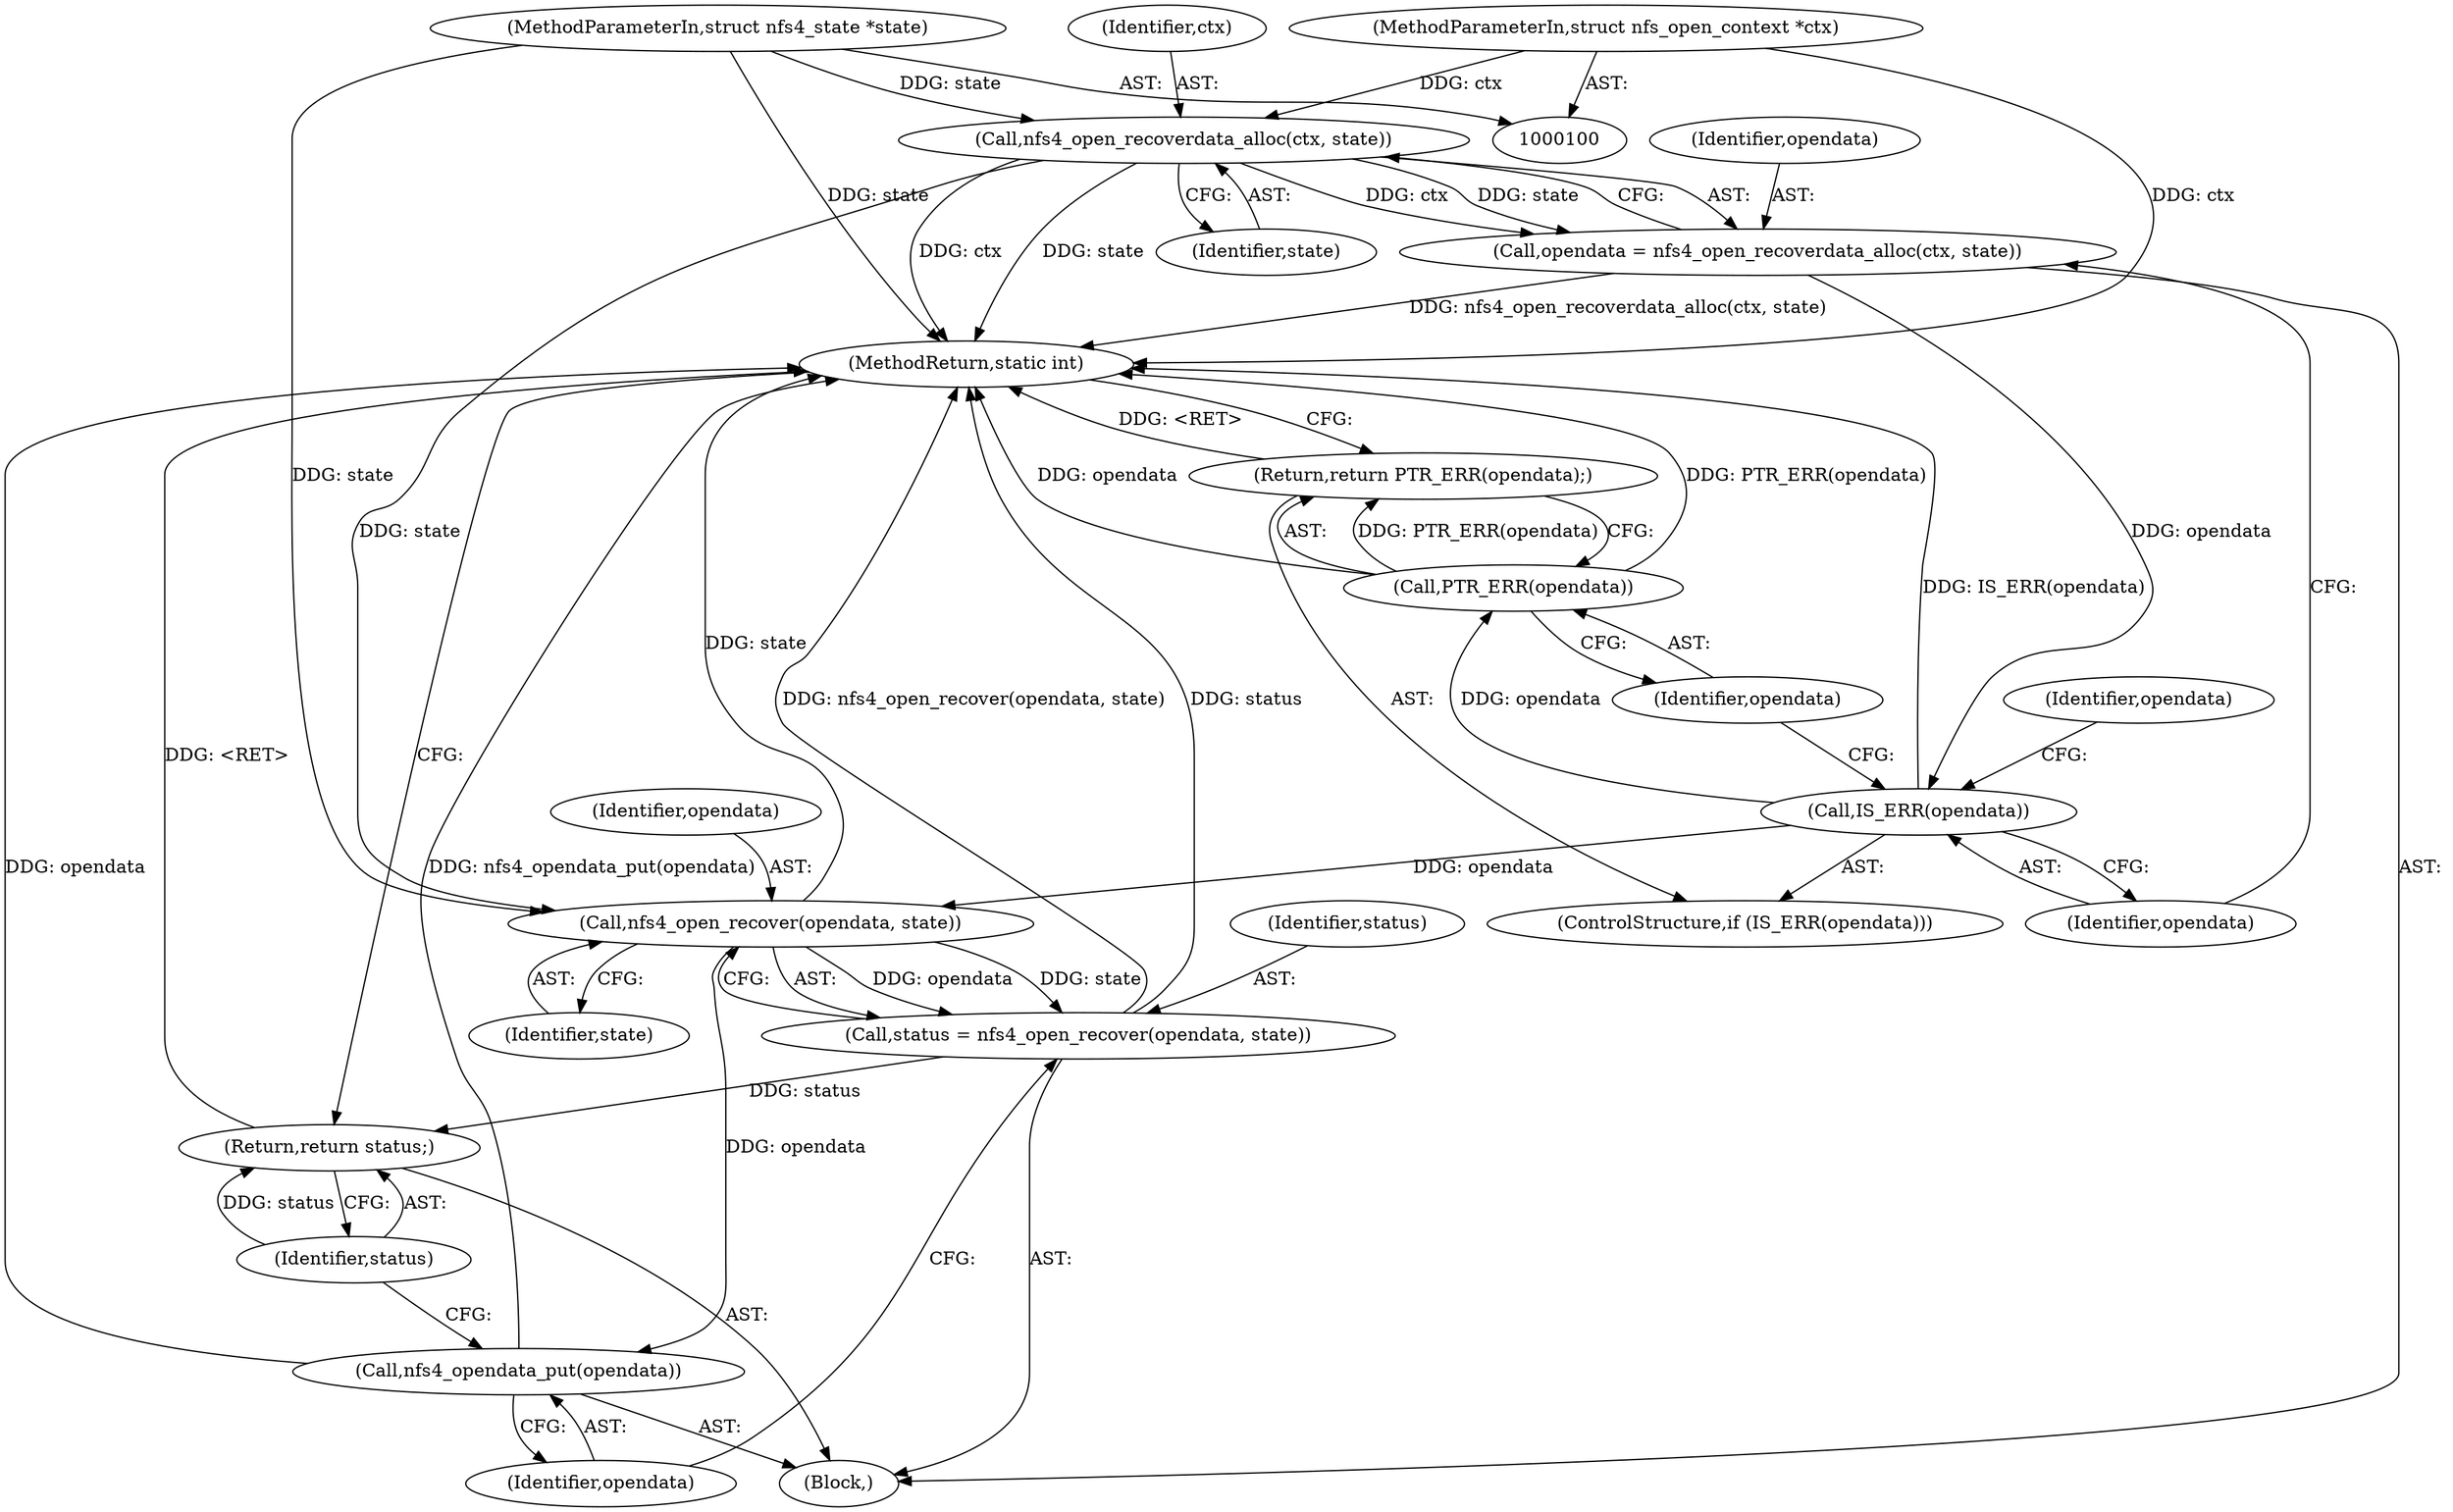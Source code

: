 digraph "0_linux_dc0b027dfadfcb8a5504f7d8052754bf8d501ab9_2@API" {
"1000113" [label="(Call,nfs4_open_recoverdata_alloc(ctx, state))"];
"1000101" [label="(MethodParameterIn,struct nfs_open_context *ctx)"];
"1000102" [label="(MethodParameterIn,struct nfs4_state *state)"];
"1000111" [label="(Call,opendata = nfs4_open_recoverdata_alloc(ctx, state))"];
"1000117" [label="(Call,IS_ERR(opendata))"];
"1000120" [label="(Call,PTR_ERR(opendata))"];
"1000119" [label="(Return,return PTR_ERR(opendata);)"];
"1000179" [label="(Call,nfs4_open_recover(opendata, state))"];
"1000177" [label="(Call,status = nfs4_open_recover(opendata, state))"];
"1000184" [label="(Return,return status;)"];
"1000182" [label="(Call,nfs4_opendata_put(opendata))"];
"1000121" [label="(Identifier,opendata)"];
"1000185" [label="(Identifier,status)"];
"1000179" [label="(Call,nfs4_open_recover(opendata, state))"];
"1000183" [label="(Identifier,opendata)"];
"1000114" [label="(Identifier,ctx)"];
"1000113" [label="(Call,nfs4_open_recoverdata_alloc(ctx, state))"];
"1000178" [label="(Identifier,status)"];
"1000112" [label="(Identifier,opendata)"];
"1000177" [label="(Call,status = nfs4_open_recover(opendata, state))"];
"1000103" [label="(Block,)"];
"1000115" [label="(Identifier,state)"];
"1000180" [label="(Identifier,opendata)"];
"1000116" [label="(ControlStructure,if (IS_ERR(opendata)))"];
"1000101" [label="(MethodParameterIn,struct nfs_open_context *ctx)"];
"1000118" [label="(Identifier,opendata)"];
"1000111" [label="(Call,opendata = nfs4_open_recoverdata_alloc(ctx, state))"];
"1000102" [label="(MethodParameterIn,struct nfs4_state *state)"];
"1000181" [label="(Identifier,state)"];
"1000119" [label="(Return,return PTR_ERR(opendata);)"];
"1000120" [label="(Call,PTR_ERR(opendata))"];
"1000184" [label="(Return,return status;)"];
"1000117" [label="(Call,IS_ERR(opendata))"];
"1000182" [label="(Call,nfs4_opendata_put(opendata))"];
"1000125" [label="(Identifier,opendata)"];
"1000186" [label="(MethodReturn,static int)"];
"1000113" -> "1000111"  [label="AST: "];
"1000113" -> "1000115"  [label="CFG: "];
"1000114" -> "1000113"  [label="AST: "];
"1000115" -> "1000113"  [label="AST: "];
"1000111" -> "1000113"  [label="CFG: "];
"1000113" -> "1000186"  [label="DDG: ctx"];
"1000113" -> "1000186"  [label="DDG: state"];
"1000113" -> "1000111"  [label="DDG: ctx"];
"1000113" -> "1000111"  [label="DDG: state"];
"1000101" -> "1000113"  [label="DDG: ctx"];
"1000102" -> "1000113"  [label="DDG: state"];
"1000113" -> "1000179"  [label="DDG: state"];
"1000101" -> "1000100"  [label="AST: "];
"1000101" -> "1000186"  [label="DDG: ctx"];
"1000102" -> "1000100"  [label="AST: "];
"1000102" -> "1000186"  [label="DDG: state"];
"1000102" -> "1000179"  [label="DDG: state"];
"1000111" -> "1000103"  [label="AST: "];
"1000112" -> "1000111"  [label="AST: "];
"1000118" -> "1000111"  [label="CFG: "];
"1000111" -> "1000186"  [label="DDG: nfs4_open_recoverdata_alloc(ctx, state)"];
"1000111" -> "1000117"  [label="DDG: opendata"];
"1000117" -> "1000116"  [label="AST: "];
"1000117" -> "1000118"  [label="CFG: "];
"1000118" -> "1000117"  [label="AST: "];
"1000121" -> "1000117"  [label="CFG: "];
"1000125" -> "1000117"  [label="CFG: "];
"1000117" -> "1000186"  [label="DDG: IS_ERR(opendata)"];
"1000117" -> "1000120"  [label="DDG: opendata"];
"1000117" -> "1000179"  [label="DDG: opendata"];
"1000120" -> "1000119"  [label="AST: "];
"1000120" -> "1000121"  [label="CFG: "];
"1000121" -> "1000120"  [label="AST: "];
"1000119" -> "1000120"  [label="CFG: "];
"1000120" -> "1000186"  [label="DDG: opendata"];
"1000120" -> "1000186"  [label="DDG: PTR_ERR(opendata)"];
"1000120" -> "1000119"  [label="DDG: PTR_ERR(opendata)"];
"1000119" -> "1000116"  [label="AST: "];
"1000186" -> "1000119"  [label="CFG: "];
"1000119" -> "1000186"  [label="DDG: <RET>"];
"1000179" -> "1000177"  [label="AST: "];
"1000179" -> "1000181"  [label="CFG: "];
"1000180" -> "1000179"  [label="AST: "];
"1000181" -> "1000179"  [label="AST: "];
"1000177" -> "1000179"  [label="CFG: "];
"1000179" -> "1000186"  [label="DDG: state"];
"1000179" -> "1000177"  [label="DDG: opendata"];
"1000179" -> "1000177"  [label="DDG: state"];
"1000179" -> "1000182"  [label="DDG: opendata"];
"1000177" -> "1000103"  [label="AST: "];
"1000178" -> "1000177"  [label="AST: "];
"1000183" -> "1000177"  [label="CFG: "];
"1000177" -> "1000186"  [label="DDG: nfs4_open_recover(opendata, state)"];
"1000177" -> "1000186"  [label="DDG: status"];
"1000177" -> "1000184"  [label="DDG: status"];
"1000184" -> "1000103"  [label="AST: "];
"1000184" -> "1000185"  [label="CFG: "];
"1000185" -> "1000184"  [label="AST: "];
"1000186" -> "1000184"  [label="CFG: "];
"1000184" -> "1000186"  [label="DDG: <RET>"];
"1000185" -> "1000184"  [label="DDG: status"];
"1000182" -> "1000103"  [label="AST: "];
"1000182" -> "1000183"  [label="CFG: "];
"1000183" -> "1000182"  [label="AST: "];
"1000185" -> "1000182"  [label="CFG: "];
"1000182" -> "1000186"  [label="DDG: nfs4_opendata_put(opendata)"];
"1000182" -> "1000186"  [label="DDG: opendata"];
}
